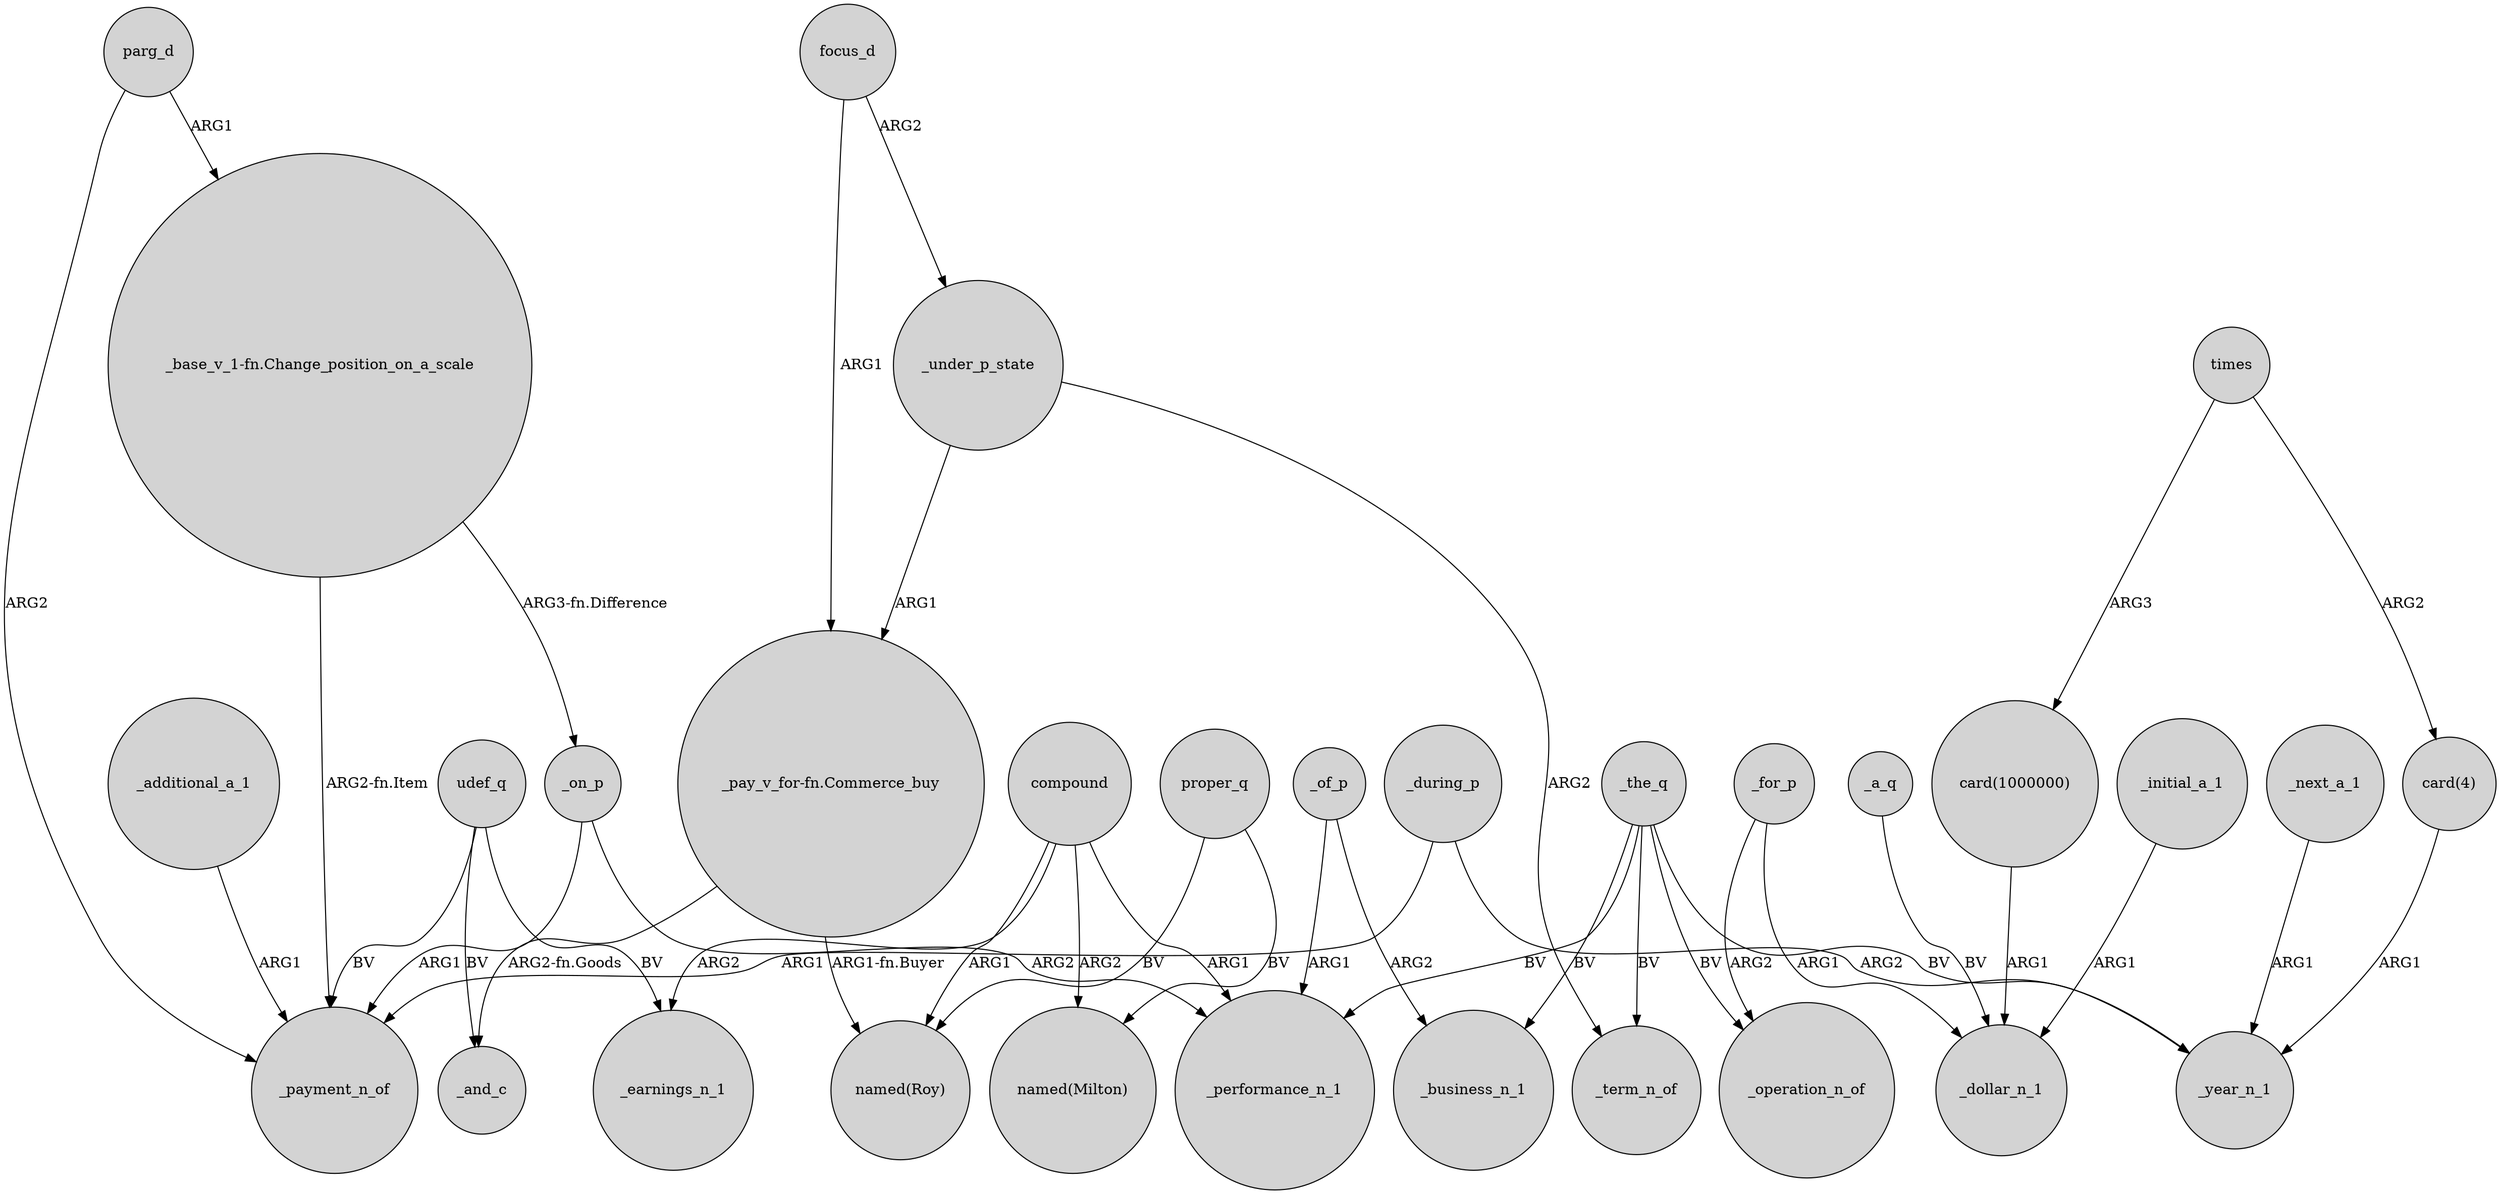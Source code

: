 digraph {
	node [shape=circle style=filled]
	_under_p_state -> "_pay_v_for-fn.Commerce_buy" [label=ARG1]
	_initial_a_1 -> _dollar_n_1 [label=ARG1]
	_additional_a_1 -> _payment_n_of [label=ARG1]
	parg_d -> _payment_n_of [label=ARG2]
	_a_q -> _dollar_n_1 [label=BV]
	parg_d -> "_base_v_1-fn.Change_position_on_a_scale" [label=ARG1]
	_for_p -> _operation_n_of [label=ARG2]
	proper_q -> "named(Milton)" [label=BV]
	focus_d -> "_pay_v_for-fn.Commerce_buy" [label=ARG1]
	_on_p -> _payment_n_of [label=ARG1]
	compound -> _performance_n_1 [label=ARG1]
	_the_q -> _business_n_1 [label=BV]
	times -> "card(1000000)" [label=ARG3]
	"card(4)" -> _year_n_1 [label=ARG1]
	udef_q -> _and_c [label=BV]
	_the_q -> _operation_n_of [label=BV]
	_under_p_state -> _term_n_of [label=ARG2]
	_the_q -> _performance_n_1 [label=BV]
	_the_q -> _term_n_of [label=BV]
	compound -> _earnings_n_1 [label=ARG2]
	"_base_v_1-fn.Change_position_on_a_scale" -> _payment_n_of [label="ARG2-fn.Item"]
	times -> "card(4)" [label=ARG2]
	udef_q -> _earnings_n_1 [label=BV]
	_the_q -> _year_n_1 [label=BV]
	proper_q -> "named(Roy)" [label=BV]
	"card(1000000)" -> _dollar_n_1 [label=ARG1]
	_during_p -> _year_n_1 [label=ARG2]
	_for_p -> _dollar_n_1 [label=ARG1]
	udef_q -> _payment_n_of [label=BV]
	_of_p -> _business_n_1 [label=ARG2]
	focus_d -> _under_p_state [label=ARG2]
	_of_p -> _performance_n_1 [label=ARG1]
	_during_p -> _payment_n_of [label=ARG1]
	"_pay_v_for-fn.Commerce_buy" -> _and_c [label="ARG2-fn.Goods"]
	compound -> "named(Milton)" [label=ARG2]
	_on_p -> _performance_n_1 [label=ARG2]
	compound -> "named(Roy)" [label=ARG1]
	_next_a_1 -> _year_n_1 [label=ARG1]
	"_base_v_1-fn.Change_position_on_a_scale" -> _on_p [label="ARG3-fn.Difference"]
	"_pay_v_for-fn.Commerce_buy" -> "named(Roy)" [label="ARG1-fn.Buyer"]
}
